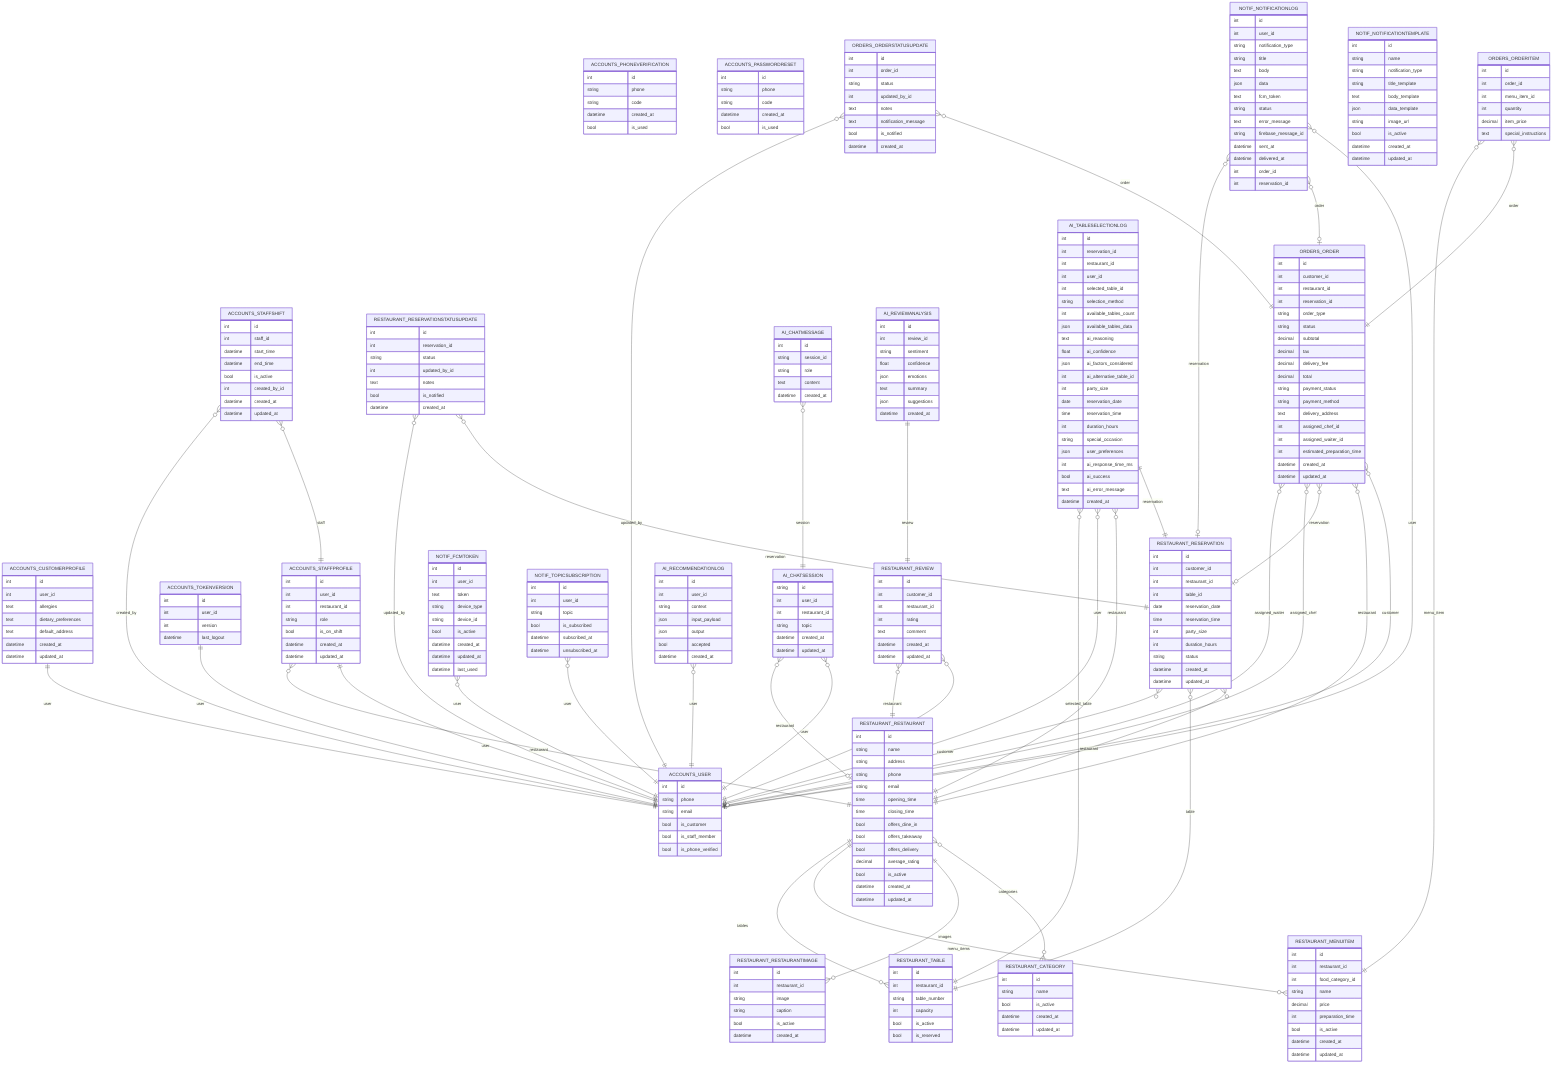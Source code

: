 erDiagram
    ACCOUNTS_USER {
        int id
        string phone
        string email
        bool is_customer
        bool is_staff_member
        bool is_phone_verified
    }

    ACCOUNTS_CUSTOMERPROFILE {
        int id
        int user_id
        text allergies
        text dietary_preferences
        text default_address
        datetime created_at
        datetime updated_at
    }

    ACCOUNTS_STAFFPROFILE {
        int id
        int user_id
        int restaurant_id
        string role
        bool is_on_shift
        datetime created_at
        datetime updated_at
    }

    ACCOUNTS_STAFFSHIFT {
        int id
        int staff_id
        datetime start_time
        datetime end_time
        bool is_active
        int created_by_id
        datetime created_at
        datetime updated_at
    }

    ACCOUNTS_PHONEVERIFICATION {
        int id
        string phone
        string code
        datetime created_at
        bool is_used
    }

    ACCOUNTS_PASSWORDRESET {
        int id
        string phone
        string code
        datetime created_at
        bool is_used
    }

    ACCOUNTS_TOKENVERSION {
        int id
        int user_id
        int version
        datetime last_logout
    }

    RESTAURANT_CATEGORY {
        int id
        string name
        bool is_active
        datetime created_at
        datetime updated_at
    }

    RESTAURANT_RESTAURANT {
        int id
        string name
        string address
        string phone
        string email
        time opening_time
        time closing_time
        bool offers_dine_in
        bool offers_takeaway
        bool offers_delivery
        decimal average_rating
        bool is_active
        datetime created_at
        datetime updated_at
    }

    RESTAURANT_RESTAURANTIMAGE {
        int id
        int restaurant_id
        string image
        string caption
        bool is_active
        datetime created_at
    }

    RESTAURANT_MENUITEM {
        int id
        int restaurant_id
        int food_category_id
        string name
        decimal price
        int preparation_time
        bool is_active
        datetime created_at
        datetime updated_at
    }

    RESTAURANT_TABLE {
        int id
        int restaurant_id
        string table_number
        int capacity
        bool is_active
        bool is_reserved
    }

    RESTAURANT_RESERVATION {
        int id
        int customer_id
        int restaurant_id
        int table_id
        date reservation_date
        time reservation_time
        int party_size
        int duration_hours
        string status
        datetime created_at
        datetime updated_at
    }

    RESTAURANT_RESERVATIONSTATUSUPDATE {
        int id
        int reservation_id
        string status
        int updated_by_id
        text notes
        bool is_notified
        datetime created_at
    }

    RESTAURANT_REVIEW {
        int id
        int customer_id
        int restaurant_id
        int rating
        text comment
        datetime created_at
        datetime updated_at
    }

    ORDERS_ORDER {
        int id
        int customer_id
        int restaurant_id
        int reservation_id
        string order_type
        string status
        decimal subtotal
        decimal tax
        decimal delivery_fee
        decimal total
        string payment_status
        string payment_method
        text delivery_address
        int assigned_chef_id
        int assigned_waiter_id
        int estimated_preparation_time
        datetime created_at
        datetime updated_at
    }

    ORDERS_ORDERITEM {
        int id
        int order_id
        int menu_item_id
        int quantity
        decimal item_price
        text special_instructions
    }

    ORDERS_ORDERSTATUSUPDATE {
        int id
        int order_id
        string status
        int updated_by_id
        text notes
        text notification_message
        bool is_notified
        datetime created_at
    }

    NOTIF_FCMTOKEN {
        int id
        int user_id
        text token
        string device_type
        string device_id
        bool is_active
        datetime created_at
        datetime updated_at
        datetime last_used
    }

    NOTIF_NOTIFICATIONTEMPLATE {
        int id
        string name
        string notification_type
        string title_template
        text body_template
        json data_template
        string image_url
        bool is_active
        datetime created_at
        datetime updated_at
    }

    NOTIF_NOTIFICATIONLOG {
        int id
        int user_id
        string notification_type
        string title
        text body
        json data
        text fcm_token
        string status
        text error_message
        string firebase_message_id
        datetime sent_at
        datetime delivered_at
        int order_id
        int reservation_id
    }

    NOTIF_TOPICSUBSCRIPTION {
        int id
        int user_id
        string topic
        bool is_subscribed
        datetime subscribed_at
        datetime unsubscribed_at
    }

    AI_CHATSESSION {
        string id
        int user_id
        int restaurant_id
        string topic
        datetime created_at
        datetime updated_at
    }

    AI_CHATMESSAGE {
        int id
        string session_id
        string role
        text content
        datetime created_at
    }

    AI_REVIEWANALYSIS {
        int id
        int review_id
        string sentiment
        float confidence
        json emotions
        text summary
        json suggestions
        datetime created_at
    }

    AI_RECOMMENDATIONLOG {
        int id
        int user_id
        string context
        json input_payload
        json output
        bool accepted
        datetime created_at
    }

    AI_TABLESELECTIONLOG {
        int id
        int reservation_id
        int restaurant_id
        int user_id
        int selected_table_id
        string selection_method
        int available_tables_count
        json available_tables_data
        text ai_reasoning
        float ai_confidence
        json ai_factors_considered
        int ai_alternative_table_id
        int party_size
        date reservation_date
        time reservation_time
        int duration_hours
        string special_occasion
        json user_preferences
        int ai_response_time_ms
        bool ai_success
        text ai_error_message
        datetime created_at
    }

    ACCOUNTS_CUSTOMERPROFILE ||--|| ACCOUNTS_USER : "user"
    ACCOUNTS_STAFFPROFILE ||--|| ACCOUNTS_USER : "user"
    ACCOUNTS_STAFFPROFILE }o--|| RESTAURANT_RESTAURANT : "restaurant"
    ACCOUNTS_STAFFSHIFT }o--|| ACCOUNTS_STAFFPROFILE : "staff"
    ACCOUNTS_STAFFSHIFT }o--|| ACCOUNTS_USER : "created_by"
    ACCOUNTS_TOKENVERSION ||--|| ACCOUNTS_USER : "user"

    RESTAURANT_RESTAURANT }o--o{ RESTAURANT_CATEGORY : "categories"
    RESTAURANT_RESTAURANT ||--o{ RESTAURANT_RESTAURANTIMAGE : "images"
    RESTAURANT_RESTAURANT ||--o{ RESTAURANT_MENUITEM : "menu_items"
    RESTAURANT_RESTAURANT ||--o{ RESTAURANT_TABLE : "tables"
    RESTAURANT_RESERVATION }o--|| RESTAURANT_RESTAURANT : "restaurant"
    RESTAURANT_RESERVATION }o--|| RESTAURANT_TABLE : "table"
    RESTAURANT_RESERVATION }o--|| ACCOUNTS_USER : "customer"
    RESTAURANT_RESERVATIONSTATUSUPDATE }o--|| RESTAURANT_RESERVATION : "reservation"
    RESTAURANT_RESERVATIONSTATUSUPDATE }o--|| ACCOUNTS_USER : "updated_by"
    RESTAURANT_REVIEW }o--|| ACCOUNTS_USER : "customer"
    RESTAURANT_REVIEW }o--|| RESTAURANT_RESTAURANT : "restaurant"

    ORDERS_ORDER }o--|| ACCOUNTS_USER : "customer"
    ORDERS_ORDER }o--|| RESTAURANT_RESTAURANT : "restaurant"
    ORDERS_ORDER }o--o| RESTAURANT_RESERVATION : "reservation"
    ORDERS_ORDER }o--o| ACCOUNTS_USER : "assigned_chef"
    ORDERS_ORDER }o--o| ACCOUNTS_USER : "assigned_waiter"
    ORDERS_ORDERITEM }o--|| ORDERS_ORDER : "order"
    ORDERS_ORDERITEM }o--|| RESTAURANT_MENUITEM : "menu_item"
    ORDERS_ORDERSTATUSUPDATE }o--|| ORDERS_ORDER : "order"
    ORDERS_ORDERSTATUSUPDATE }o--|| ACCOUNTS_USER : "updated_by"

    NOTIF_FCMTOKEN }o--|| ACCOUNTS_USER : "user"
    NOTIF_NOTIFICATIONLOG }o--|| ACCOUNTS_USER : "user"
    NOTIF_NOTIFICATIONLOG }o--o| ORDERS_ORDER : "order"
    NOTIF_NOTIFICATIONLOG }o--o| RESTAURANT_RESERVATION : "reservation"
    NOTIF_TOPICSUBSCRIPTION }o--|| ACCOUNTS_USER : "user"

    AI_CHATSESSION }o--|| ACCOUNTS_USER : "user"
    AI_CHATSESSION }o--o| RESTAURANT_RESTAURANT : "restaurant"
    AI_CHATMESSAGE }o--|| AI_CHATSESSION : "session"
    AI_REVIEWANALYSIS ||--|| RESTAURANT_REVIEW : "review"
    AI_RECOMMENDATIONLOG }o--|| ACCOUNTS_USER : "user"
    AI_TABLESELECTIONLOG ||--|| RESTAURANT_RESERVATION : "reservation"
    AI_TABLESELECTIONLOG }o--|| RESTAURANT_RESTAURANT : "restaurant"
    AI_TABLESELECTIONLOG }o--|| ACCOUNTS_USER : "user"
    AI_TABLESELECTIONLOG }o--|| RESTAURANT_TABLE : "selected_table"